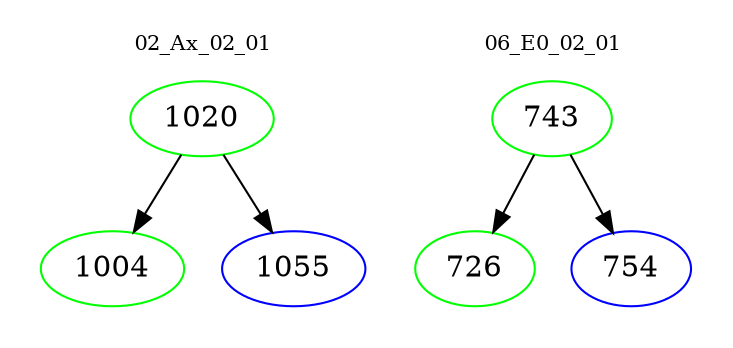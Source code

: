 digraph{
subgraph cluster_0 {
color = white
label = "02_Ax_02_01";
fontsize=10;
T0_1020 [label="1020", color="green"]
T0_1020 -> T0_1004 [color="black"]
T0_1004 [label="1004", color="green"]
T0_1020 -> T0_1055 [color="black"]
T0_1055 [label="1055", color="blue"]
}
subgraph cluster_1 {
color = white
label = "06_E0_02_01";
fontsize=10;
T1_743 [label="743", color="green"]
T1_743 -> T1_726 [color="black"]
T1_726 [label="726", color="green"]
T1_743 -> T1_754 [color="black"]
T1_754 [label="754", color="blue"]
}
}
